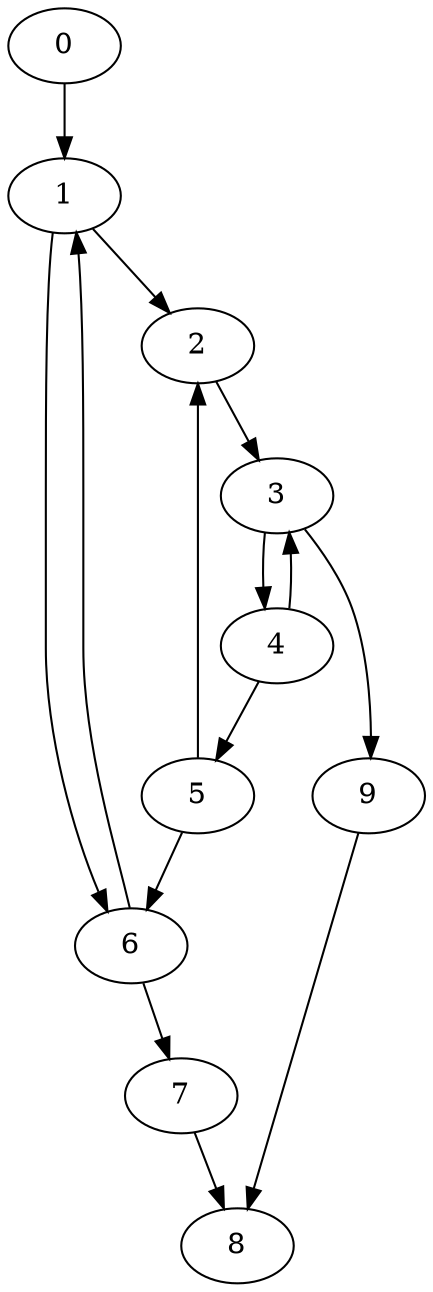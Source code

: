 digraph {
	0
	1
	2
	3
	4
	5
	6
	7
	8
	9
	1 -> 2
	5 -> 2
	3 -> 4
	4 -> 5
	3 -> 9
	0 -> 1
	6 -> 1
	2 -> 3
	4 -> 3
	1 -> 6
	5 -> 6
	6 -> 7
	7 -> 8
	9 -> 8
}
